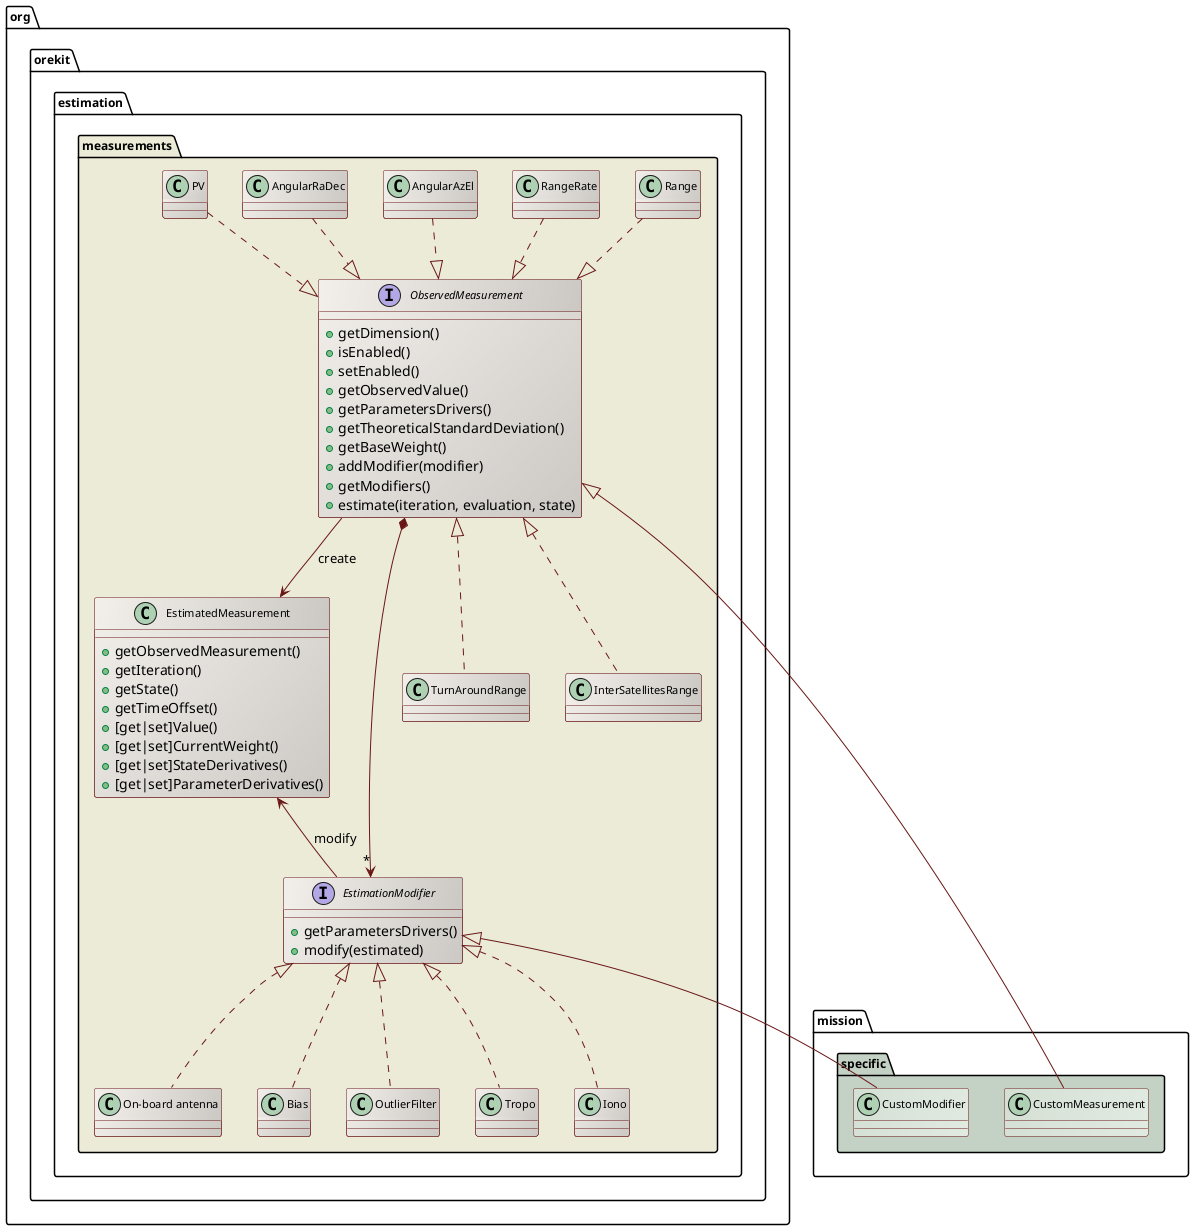 ' Copyright 2002-2018 CS Systèmes d'Information
' Licensed to CS Systèmes d'Information (CS) under one or more
' contributor license agreements.  See the NOTICE file distributed with
' this work for additional information regarding copyright ownership.
' CS licenses this file to You under the Apache License, Version 2.0
' (the "License"); you may not use this file except in compliance with
' the License.  You may obtain a copy of the License at
'
'   http://www.apache.org/licenses/LICENSE-2.0
'
' Unless required by applicable law or agreed to in writing, software
' distributed under the License is distributed on an "AS IS" BASIS,
' WITHOUT WARRANTIES OR CONDITIONS OF ANY KIND, either express or implied.
' See the License for the specific language governing permissions and
' limitations under the License.
 
@startuml

  skinparam svek                  true
  skinparam ClassBackgroundColor  #F3EFEB/CCC9C5
  skinparam ClassArrowColor       #691616
  skinparam ClassBorderColor      #691616
  skinparam NoteBackgroundColor   #F3EFEB
  skinparam NoteBorderColor       #691616
  skinparam NoteFontColor         #691616
  skinparam ClassFontSize         11
  skinparam PackageFontSize       12

  package org.orekit.estimation.measurements #ECEBD8 {

    interface ObservedMeasurement {
      +getDimension()
      +isEnabled()
      +setEnabled()
      +getObservedValue()
      +getParametersDrivers()
      +getTheoreticalStandardDeviation()
      +getBaseWeight()
      +addModifier(modifier)
      +getModifiers()
      +estimate(iteration, evaluation, state)
    }
    
    class EstimatedMeasurement {
      +getObservedMeasurement()
      +getIteration()
      +getState()
      +getTimeOffset()
      +[get|set]Value()
      +[get|set]CurrentWeight()
      +[get|set]StateDerivatives()
      +[get|set]ParameterDerivatives()
    }
    
    interface EstimationModifier {
      +getParametersDrivers()
      +modify(estimated)
    }
    
    class "On-board antenna" as Onboard
    ObservedMeasurement *--> "*" EstimationModifier
    ObservedMeasurement --> EstimatedMeasurement : create
    EstimatedMeasurement <-- EstimationModifier : modify
    Range              ..|> ObservedMeasurement
    RangeRate          ..|> ObservedMeasurement
    AngularAzEl        ..|> ObservedMeasurement
    AngularRaDec       ..|> ObservedMeasurement
    PV                 ..|> ObservedMeasurement
    ObservedMeasurement <|.. TurnAroundRange
    ObservedMeasurement <|.. InterSatellitesRange
    EstimationModifier <|.. Bias
    EstimationModifier <|.. OutlierFilter
    EstimationModifier <|.. Tropo
    EstimationModifier <|.. Iono
    EstimationModifier <|.. Onboard
 
  }

  package mission.specific #C4D2C5 {
    class CustomModifier #D5E0D5/E2EBE2
    class CustomMeasurement #D5E0D5/E2EBE2
    ObservedMeasurement <|-- CustomMeasurement
    EstimationModifier <|-- CustomModifier
  }

@enduml
